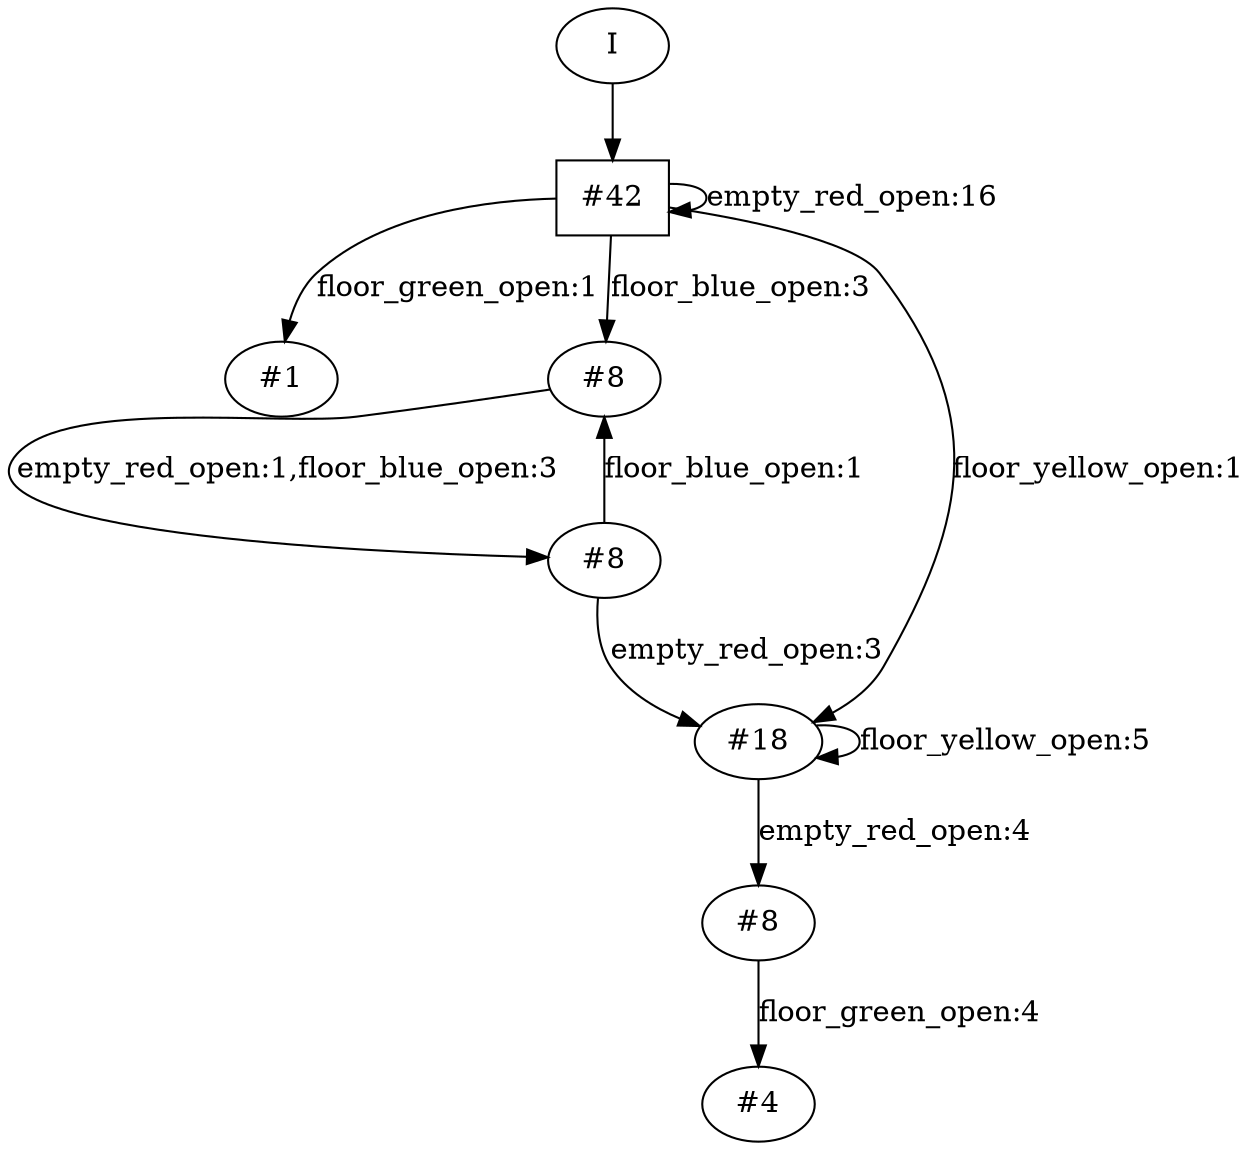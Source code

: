 // produced with flexfringe from git commitd1cf04ada0831d0605a3651971ef9a02091d8823
// dfasat/flexfringe -h=kldistance -d=kl_data -n=1 -x=0 -w=0 -a=0 -b=1 -f=1 -I=0 -t=1 -l=0 -q=0 -y=0 -p=0.5 --output-dir=experiments/seshia_paper_reproduction/flexfringe_data/dfa /Users/nicholasrenninger/Google Drive/Grad School/specification learning/code/DPFA_DTS_product_experiment/dfasatInvestigations/experiments/seshia_paper_reproduction/flexfringe_data/seshia_paper_reproduction_train 
digraph DFA {
	0 [label="root" shape=box];
		I -> 0;
	0 [ label="#42"  ];
		0 -> 7 [label="floor_green_open:1"  ];
		0 -> 11 [label="floor_blue_open:3"  ];
		0 -> 13 [label="floor_yellow_open:1"  ];
		0 -> 0 [label="empty_red_open:16"  ];
	7 [ label="#1"  ];
	11 [ label="#8"  ];
		11 -> 12 [label="empty_red_open:1,floor_blue_open:3"  ];
	12 [ label="#8"  ];
		12 -> 11 [label="floor_blue_open:1"  ];
		12 -> 13 [label="empty_red_open:3"  ];
	13 [ label="#18"  ];
		13 -> 9 [label="empty_red_open:4"  ];
		13 -> 13 [label="floor_yellow_open:5"  ];
	9 [ label="#8"  ];
		9 -> 10 [label="floor_green_open:4"  ];
	10 [ label="#4"  ];
}
